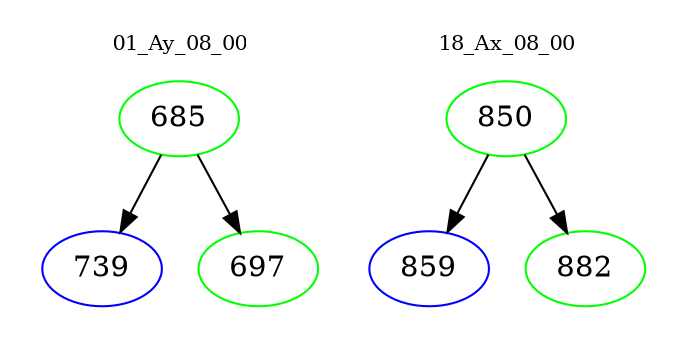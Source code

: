 digraph{
subgraph cluster_0 {
color = white
label = "01_Ay_08_00";
fontsize=10;
T0_685 [label="685", color="green"]
T0_685 -> T0_739 [color="black"]
T0_739 [label="739", color="blue"]
T0_685 -> T0_697 [color="black"]
T0_697 [label="697", color="green"]
}
subgraph cluster_1 {
color = white
label = "18_Ax_08_00";
fontsize=10;
T1_850 [label="850", color="green"]
T1_850 -> T1_859 [color="black"]
T1_859 [label="859", color="blue"]
T1_850 -> T1_882 [color="black"]
T1_882 [label="882", color="green"]
}
}
